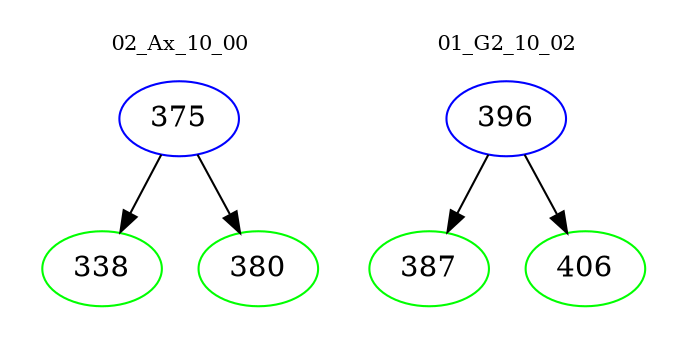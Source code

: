 digraph{
subgraph cluster_0 {
color = white
label = "02_Ax_10_00";
fontsize=10;
T0_375 [label="375", color="blue"]
T0_375 -> T0_338 [color="black"]
T0_338 [label="338", color="green"]
T0_375 -> T0_380 [color="black"]
T0_380 [label="380", color="green"]
}
subgraph cluster_1 {
color = white
label = "01_G2_10_02";
fontsize=10;
T1_396 [label="396", color="blue"]
T1_396 -> T1_387 [color="black"]
T1_387 [label="387", color="green"]
T1_396 -> T1_406 [color="black"]
T1_406 [label="406", color="green"]
}
}
